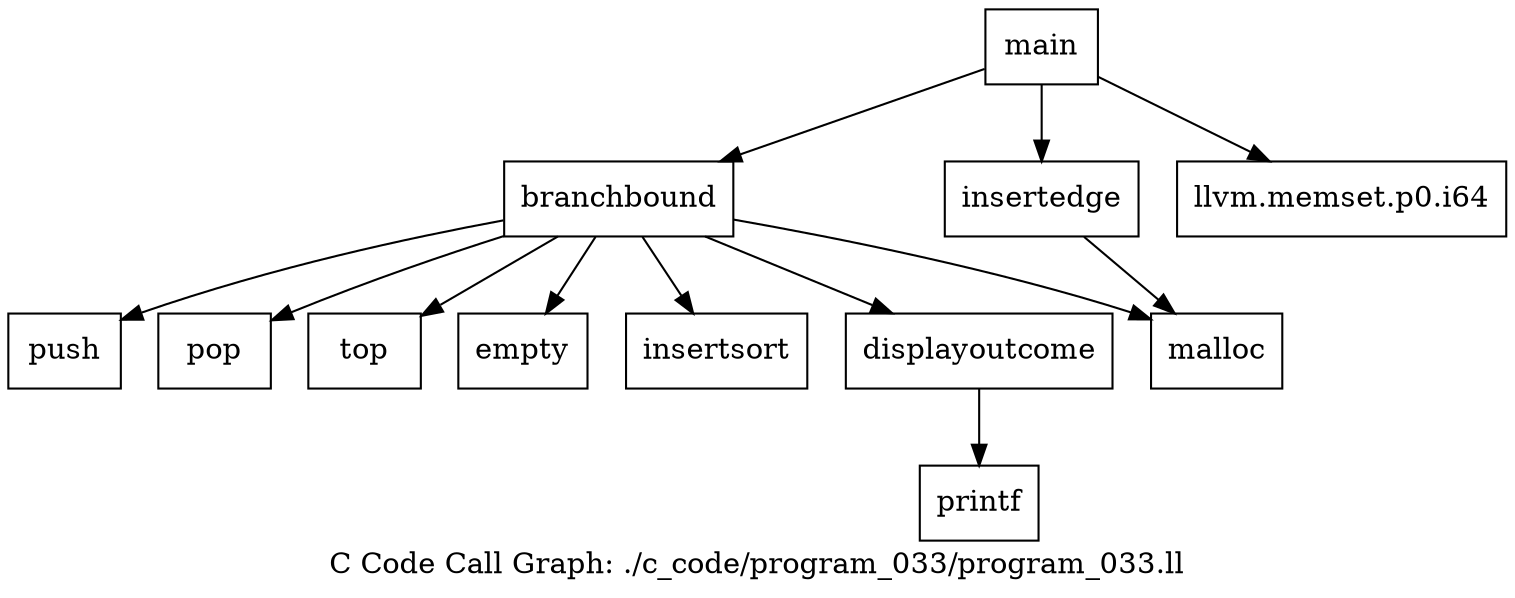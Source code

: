 digraph "C Code Call Graph: ./c_code/program_033/program_033.ll" {
	label="C Code Call Graph: ./c_code/program_033/program_033.ll";

	Node0x55e9f4474000 [shape=record,label="{push}"];
	Node0x55e9f44798c0 [shape=record,label="{pop}"];
	Node0x55e9f44019e0 [shape=record,label="{top}"];
	Node0x55e9f44659e0 [shape=record,label="{empty}"];
	Node0x55e9f44662e0 [shape=record,label="{insertsort}"];
	Node0x55e9f446a560 [shape=record,label="{displayoutcome}"];
	Node0x55e9f446a560 -> Node0x55e9f446d100;
	Node0x55e9f446d100 [shape=record,label="{printf}"];
	Node0x55e9f447d570 [shape=record,label="{branchbound}"];
	Node0x55e9f447d570 -> Node0x55e9f44825f0;
	Node0x55e9f447d570 -> Node0x55e9f4474000;
	Node0x55e9f447d570 -> Node0x55e9f44659e0;
	Node0x55e9f447d570 -> Node0x55e9f44019e0;
	Node0x55e9f447d570 -> Node0x55e9f446a560;
	Node0x55e9f447d570 -> Node0x55e9f44798c0;
	Node0x55e9f447d570 -> Node0x55e9f44662e0;
	Node0x55e9f44825f0 [shape=record,label="{malloc}"];
	Node0x55e9f4482d90 [shape=record,label="{insertedge}"];
	Node0x55e9f4482d90 -> Node0x55e9f44825f0;
	Node0x55e9f4482e10 [shape=record,label="{main}"];
	Node0x55e9f4482e10 -> Node0x55e9f4482e90;
	Node0x55e9f4482e10 -> Node0x55e9f4482d90;
	Node0x55e9f4482e10 -> Node0x55e9f447d570;
	Node0x55e9f4482e90 [shape=record,label="{llvm.memset.p0.i64}"];
}
